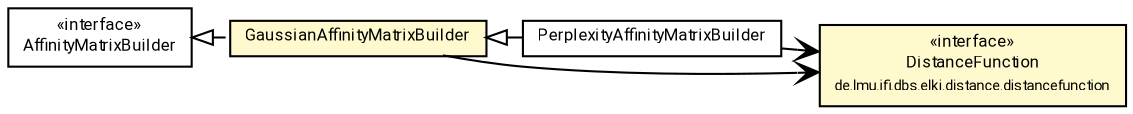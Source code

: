 #!/usr/local/bin/dot
#
# Class diagram 
# Generated by UMLGraph version R5_7_2-60-g0e99a6 (http://www.spinellis.gr/umlgraph/)
#

digraph G {
	graph [fontnames="svg"]
	edge [fontname="Roboto",fontsize=7,labelfontname="Roboto",labelfontsize=7,color="black"];
	node [fontname="Roboto",fontcolor="black",fontsize=8,shape=plaintext,margin=0,width=0,height=0];
	nodesep=0.15;
	ranksep=0.25;
	rankdir=LR;
	// de.lmu.ifi.dbs.elki.algorithm.projection.GaussianAffinityMatrixBuilder<O>
	c4622693 [label=<<table title="de.lmu.ifi.dbs.elki.algorithm.projection.GaussianAffinityMatrixBuilder" border="0" cellborder="1" cellspacing="0" cellpadding="2" bgcolor="lemonChiffon" href="GaussianAffinityMatrixBuilder.html" target="_parent">
		<tr><td><table border="0" cellspacing="0" cellpadding="1">
		<tr><td align="center" balign="center"> <font face="Roboto">GaussianAffinityMatrixBuilder</font> </td></tr>
		</table></td></tr>
		</table>>, URL="GaussianAffinityMatrixBuilder.html"];
	// de.lmu.ifi.dbs.elki.algorithm.projection.AffinityMatrixBuilder<O>
	c4622697 [label=<<table title="de.lmu.ifi.dbs.elki.algorithm.projection.AffinityMatrixBuilder" border="0" cellborder="1" cellspacing="0" cellpadding="2" href="AffinityMatrixBuilder.html" target="_parent">
		<tr><td><table border="0" cellspacing="0" cellpadding="1">
		<tr><td align="center" balign="center"> &#171;interface&#187; </td></tr>
		<tr><td align="center" balign="center"> <font face="Roboto">AffinityMatrixBuilder</font> </td></tr>
		</table></td></tr>
		</table>>, URL="AffinityMatrixBuilder.html"];
	// de.lmu.ifi.dbs.elki.algorithm.projection.PerplexityAffinityMatrixBuilder<O>
	c4622700 [label=<<table title="de.lmu.ifi.dbs.elki.algorithm.projection.PerplexityAffinityMatrixBuilder" border="0" cellborder="1" cellspacing="0" cellpadding="2" href="PerplexityAffinityMatrixBuilder.html" target="_parent">
		<tr><td><table border="0" cellspacing="0" cellpadding="1">
		<tr><td align="center" balign="center"> <font face="Roboto">PerplexityAffinityMatrixBuilder</font> </td></tr>
		</table></td></tr>
		</table>>, URL="PerplexityAffinityMatrixBuilder.html"];
	// de.lmu.ifi.dbs.elki.distance.distancefunction.DistanceFunction<O>
	c4623693 [label=<<table title="de.lmu.ifi.dbs.elki.distance.distancefunction.DistanceFunction" border="0" cellborder="1" cellspacing="0" cellpadding="2" bgcolor="LemonChiffon" href="../../distance/distancefunction/DistanceFunction.html" target="_parent">
		<tr><td><table border="0" cellspacing="0" cellpadding="1">
		<tr><td align="center" balign="center"> &#171;interface&#187; </td></tr>
		<tr><td align="center" balign="center"> <font face="Roboto">DistanceFunction</font> </td></tr>
		<tr><td align="center" balign="center"> <font face="Roboto" point-size="7.0">de.lmu.ifi.dbs.elki.distance.distancefunction</font> </td></tr>
		</table></td></tr>
		</table>>, URL="../../distance/distancefunction/DistanceFunction.html"];
	// de.lmu.ifi.dbs.elki.algorithm.projection.GaussianAffinityMatrixBuilder<O> implements de.lmu.ifi.dbs.elki.algorithm.projection.AffinityMatrixBuilder<O>
	c4622697 -> c4622693 [arrowtail=empty,style=dashed,dir=back,weight=9];
	// de.lmu.ifi.dbs.elki.algorithm.projection.PerplexityAffinityMatrixBuilder<O> extends de.lmu.ifi.dbs.elki.algorithm.projection.GaussianAffinityMatrixBuilder<O>
	c4622693 -> c4622700 [arrowtail=empty,dir=back,weight=10];
	// de.lmu.ifi.dbs.elki.algorithm.projection.GaussianAffinityMatrixBuilder<O> navassoc de.lmu.ifi.dbs.elki.distance.distancefunction.DistanceFunction<O>
	c4622693 -> c4623693 [arrowhead=open,weight=1];
	// de.lmu.ifi.dbs.elki.algorithm.projection.PerplexityAffinityMatrixBuilder<O> navassoc de.lmu.ifi.dbs.elki.distance.distancefunction.DistanceFunction<O>
	c4622700 -> c4623693 [arrowhead=open,weight=1];
}

